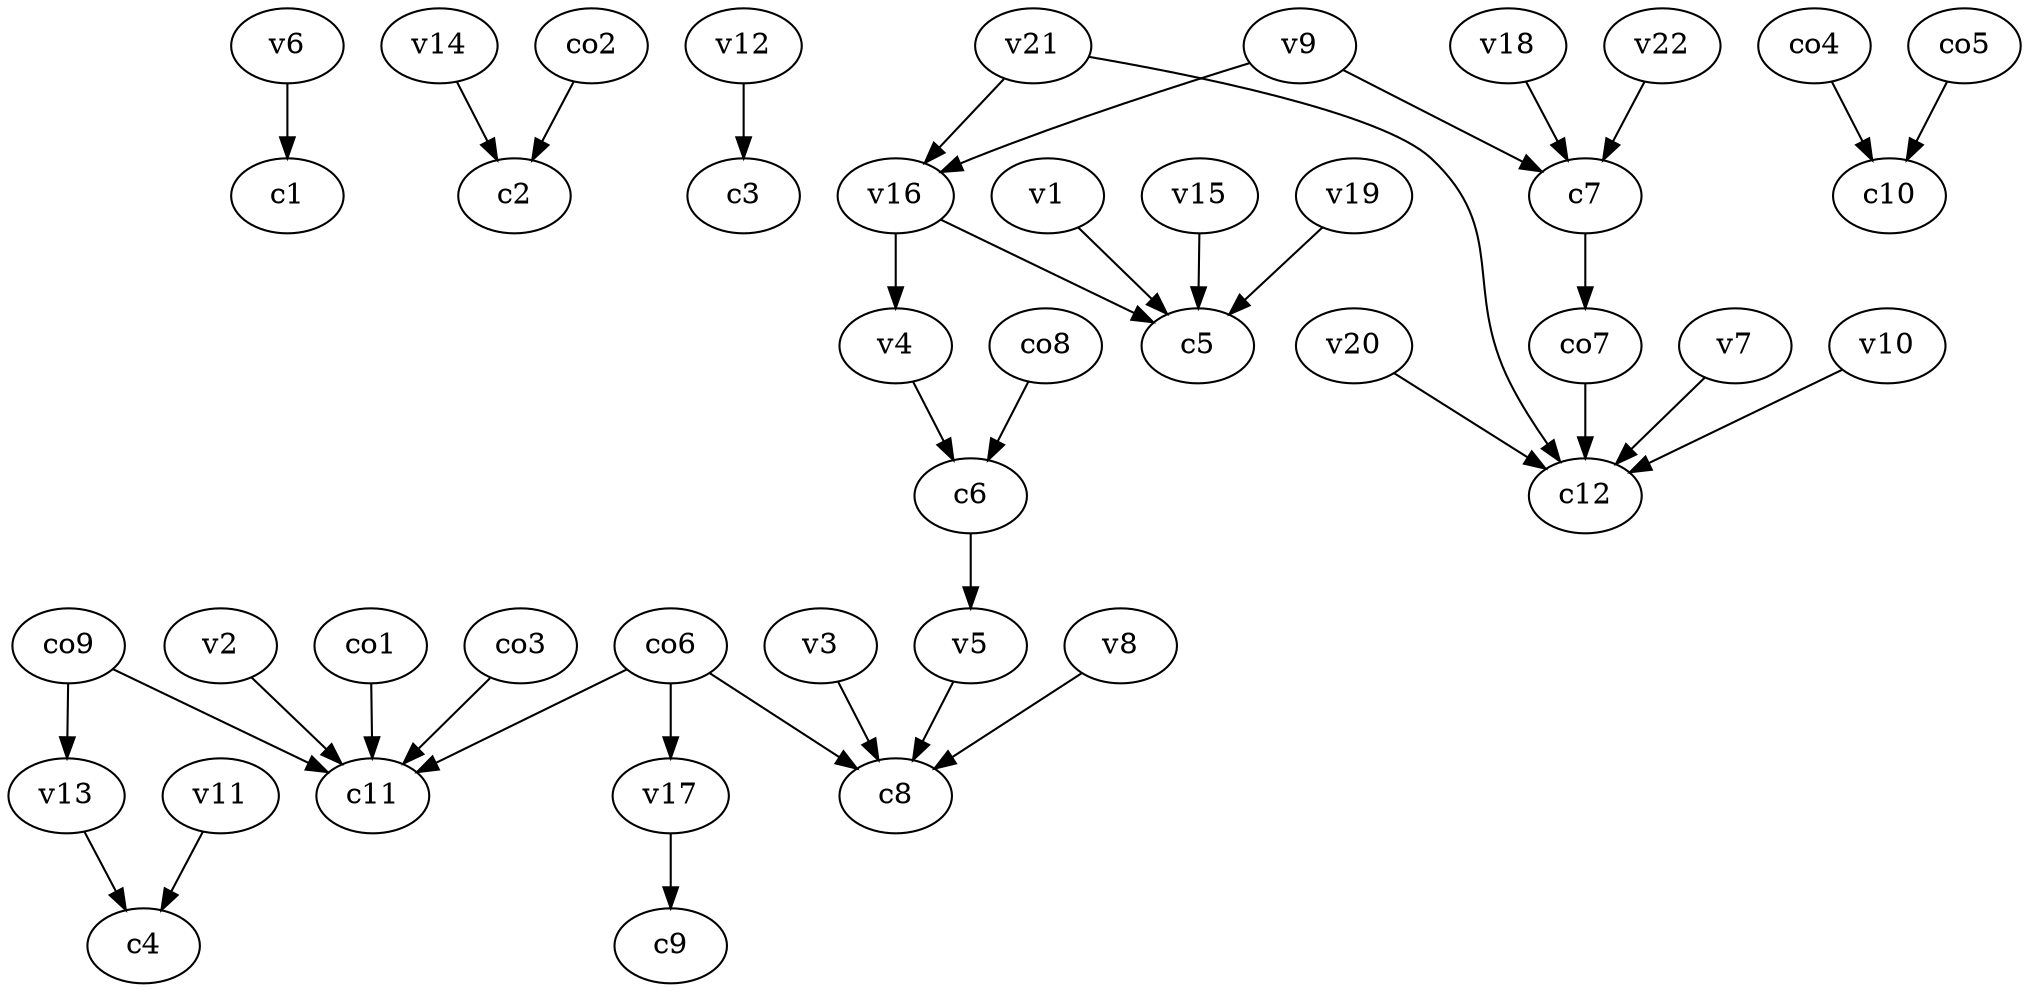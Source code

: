 strict digraph  {
c1;
c2;
c3;
c4;
c5;
c6;
c7;
c8;
c9;
c10;
c11;
c12;
v1;
v2;
v3;
v4;
v5;
v6;
v7;
v8;
v9;
v10;
v11;
v12;
v13;
v14;
v15;
v16;
v17;
v18;
v19;
v20;
v21;
v22;
co1;
co2;
co3;
co4;
co5;
co6;
co7;
co8;
co9;
c6 -> v5  [weight=1];
c7 -> co7  [weight=1];
v1 -> c5  [weight=1];
v2 -> c11  [weight=1];
v3 -> c8  [weight=1];
v4 -> c6  [weight=1];
v5 -> c8  [weight=1];
v6 -> c1  [weight=1];
v7 -> c12  [weight=1];
v8 -> c8  [weight=1];
v9 -> c7  [weight=1];
v9 -> v16  [weight=1];
v10 -> c12  [weight=1];
v11 -> c4  [weight=1];
v12 -> c3  [weight=1];
v13 -> c4  [weight=1];
v14 -> c2  [weight=1];
v15 -> c5  [weight=1];
v16 -> c5  [weight=1];
v16 -> v4  [weight=1];
v17 -> c9  [weight=1];
v18 -> c7  [weight=1];
v19 -> c5  [weight=1];
v20 -> c12  [weight=1];
v21 -> c12  [weight=1];
v21 -> v16  [weight=1];
v22 -> c7  [weight=1];
co1 -> c11  [weight=1];
co2 -> c2  [weight=1];
co3 -> c11  [weight=1];
co4 -> c10  [weight=1];
co5 -> c10  [weight=1];
co6 -> c8  [weight=1];
co6 -> c11  [weight=1];
co6 -> v17  [weight=1];
co7 -> c12  [weight=1];
co8 -> c6  [weight=1];
co9 -> c11  [weight=1];
co9 -> v13  [weight=1];
}
